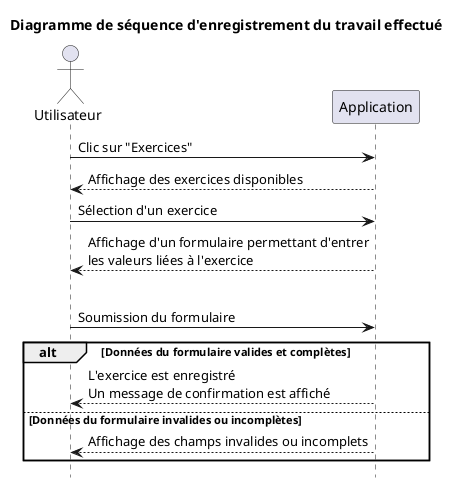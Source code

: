 @startuml
hide footbox
actor Utilisateur

title Diagramme de séquence d'enregistrement du travail effectué

Utilisateur -> Application: Clic sur "Exercices"
Utilisateur <-- Application: Affichage des exercices disponibles

Utilisateur -> Application: Sélection d'un exercice
Utilisateur <-- Application: Affichage d'un formulaire permettant d'entrer\nles valeurs liées à l'exercice
|||
Utilisateur -> Application: Soumission du formulaire

alt Données du formulaire valides et complètes

    Utilisateur <-- Application: L'exercice est enregistré\nUn message de confirmation est affiché

else Données du formulaire invalides ou incomplètes

    Utilisateur <-- Application: Affichage des champs invalides ou incomplets
end
@enduml